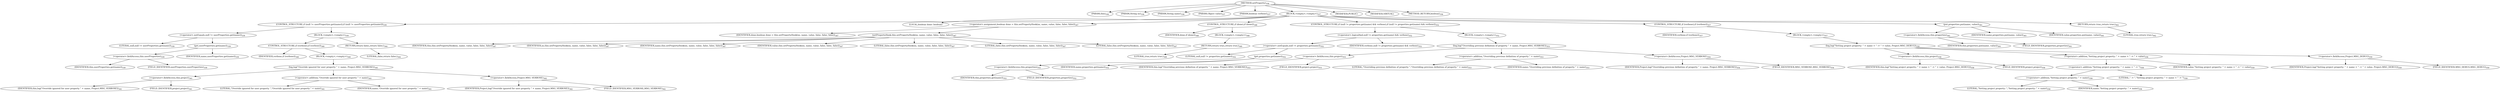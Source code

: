 digraph "setProperty" {  
"406" [label = <(METHOD,setProperty)<SUB>336</SUB>> ]
"25" [label = <(PARAM,this)<SUB>336</SUB>> ]
"407" [label = <(PARAM,String ns)<SUB>336</SUB>> ]
"408" [label = <(PARAM,String name)<SUB>336</SUB>> ]
"409" [label = <(PARAM,Object value)<SUB>337</SUB>> ]
"410" [label = <(PARAM,boolean verbose)<SUB>337</SUB>> ]
"411" [label = <(BLOCK,&lt;empty&gt;,&lt;empty&gt;)<SUB>337</SUB>> ]
"412" [label = <(CONTROL_STRUCTURE,if (null != userProperties.get(name)),if (null != userProperties.get(name)))<SUB>339</SUB>> ]
"413" [label = <(&lt;operator&gt;.notEquals,null != userProperties.get(name))<SUB>339</SUB>> ]
"414" [label = <(LITERAL,null,null != userProperties.get(name))<SUB>339</SUB>> ]
"415" [label = <(get,userProperties.get(name))<SUB>339</SUB>> ]
"416" [label = <(&lt;operator&gt;.fieldAccess,this.userProperties)<SUB>339</SUB>> ]
"417" [label = <(IDENTIFIER,this,userProperties.get(name))<SUB>339</SUB>> ]
"418" [label = <(FIELD_IDENTIFIER,userProperties,userProperties)<SUB>339</SUB>> ]
"419" [label = <(IDENTIFIER,name,userProperties.get(name))<SUB>339</SUB>> ]
"420" [label = <(BLOCK,&lt;empty&gt;,&lt;empty&gt;)<SUB>339</SUB>> ]
"421" [label = <(CONTROL_STRUCTURE,if (verbose),if (verbose))<SUB>340</SUB>> ]
"422" [label = <(IDENTIFIER,verbose,if (verbose))<SUB>340</SUB>> ]
"423" [label = <(BLOCK,&lt;empty&gt;,&lt;empty&gt;)<SUB>340</SUB>> ]
"424" [label = <(log,log(&quot;Override ignored for user property &quot; + name, Project.MSG_VERBOSE))<SUB>341</SUB>> ]
"425" [label = <(&lt;operator&gt;.fieldAccess,this.project)<SUB>341</SUB>> ]
"426" [label = <(IDENTIFIER,this,log(&quot;Override ignored for user property &quot; + name, Project.MSG_VERBOSE))<SUB>341</SUB>> ]
"427" [label = <(FIELD_IDENTIFIER,project,project)<SUB>341</SUB>> ]
"428" [label = <(&lt;operator&gt;.addition,&quot;Override ignored for user property &quot; + name)<SUB>341</SUB>> ]
"429" [label = <(LITERAL,&quot;Override ignored for user property &quot;,&quot;Override ignored for user property &quot; + name)<SUB>341</SUB>> ]
"430" [label = <(IDENTIFIER,name,&quot;Override ignored for user property &quot; + name)<SUB>341</SUB>> ]
"431" [label = <(&lt;operator&gt;.fieldAccess,Project.MSG_VERBOSE)<SUB>342</SUB>> ]
"432" [label = <(IDENTIFIER,Project,log(&quot;Override ignored for user property &quot; + name, Project.MSG_VERBOSE))<SUB>342</SUB>> ]
"433" [label = <(FIELD_IDENTIFIER,MSG_VERBOSE,MSG_VERBOSE)<SUB>342</SUB>> ]
"434" [label = <(RETURN,return false;,return false;)<SUB>344</SUB>> ]
"435" [label = <(LITERAL,false,return false;)<SUB>344</SUB>> ]
"436" [label = <(LOCAL,boolean done: boolean)> ]
"437" [label = <(&lt;operator&gt;.assignment,boolean done = this.setPropertyHook(ns, name, value, false, false, false))<SUB>347</SUB>> ]
"438" [label = <(IDENTIFIER,done,boolean done = this.setPropertyHook(ns, name, value, false, false, false))<SUB>347</SUB>> ]
"439" [label = <(setPropertyHook,this.setPropertyHook(ns, name, value, false, false, false))<SUB>347</SUB>> ]
"24" [label = <(IDENTIFIER,this,this.setPropertyHook(ns, name, value, false, false, false))<SUB>347</SUB>> ]
"440" [label = <(IDENTIFIER,ns,this.setPropertyHook(ns, name, value, false, false, false))<SUB>347</SUB>> ]
"441" [label = <(IDENTIFIER,name,this.setPropertyHook(ns, name, value, false, false, false))<SUB>347</SUB>> ]
"442" [label = <(IDENTIFIER,value,this.setPropertyHook(ns, name, value, false, false, false))<SUB>347</SUB>> ]
"443" [label = <(LITERAL,false,this.setPropertyHook(ns, name, value, false, false, false))<SUB>347</SUB>> ]
"444" [label = <(LITERAL,false,this.setPropertyHook(ns, name, value, false, false, false))<SUB>347</SUB>> ]
"445" [label = <(LITERAL,false,this.setPropertyHook(ns, name, value, false, false, false))<SUB>347</SUB>> ]
"446" [label = <(CONTROL_STRUCTURE,if (done),if (done))<SUB>348</SUB>> ]
"447" [label = <(IDENTIFIER,done,if (done))<SUB>348</SUB>> ]
"448" [label = <(BLOCK,&lt;empty&gt;,&lt;empty&gt;)<SUB>348</SUB>> ]
"449" [label = <(RETURN,return true;,return true;)<SUB>349</SUB>> ]
"450" [label = <(LITERAL,true,return true;)<SUB>349</SUB>> ]
"451" [label = <(CONTROL_STRUCTURE,if (null != properties.get(name) &amp;&amp; verbose),if (null != properties.get(name) &amp;&amp; verbose))<SUB>352</SUB>> ]
"452" [label = <(&lt;operator&gt;.logicalAnd,null != properties.get(name) &amp;&amp; verbose)<SUB>352</SUB>> ]
"453" [label = <(&lt;operator&gt;.notEquals,null != properties.get(name))<SUB>352</SUB>> ]
"454" [label = <(LITERAL,null,null != properties.get(name))<SUB>352</SUB>> ]
"455" [label = <(get,properties.get(name))<SUB>352</SUB>> ]
"456" [label = <(&lt;operator&gt;.fieldAccess,this.properties)<SUB>352</SUB>> ]
"457" [label = <(IDENTIFIER,this,properties.get(name))<SUB>352</SUB>> ]
"458" [label = <(FIELD_IDENTIFIER,properties,properties)<SUB>352</SUB>> ]
"459" [label = <(IDENTIFIER,name,properties.get(name))<SUB>352</SUB>> ]
"460" [label = <(IDENTIFIER,verbose,null != properties.get(name) &amp;&amp; verbose)<SUB>352</SUB>> ]
"461" [label = <(BLOCK,&lt;empty&gt;,&lt;empty&gt;)<SUB>352</SUB>> ]
"462" [label = <(log,log(&quot;Overriding previous definition of property &quot; + name, Project.MSG_VERBOSE))<SUB>353</SUB>> ]
"463" [label = <(&lt;operator&gt;.fieldAccess,this.project)<SUB>353</SUB>> ]
"464" [label = <(IDENTIFIER,this,log(&quot;Overriding previous definition of property &quot; + name, Project.MSG_VERBOSE))<SUB>353</SUB>> ]
"465" [label = <(FIELD_IDENTIFIER,project,project)<SUB>353</SUB>> ]
"466" [label = <(&lt;operator&gt;.addition,&quot;Overriding previous definition of property &quot; + name)<SUB>353</SUB>> ]
"467" [label = <(LITERAL,&quot;Overriding previous definition of property &quot;,&quot;Overriding previous definition of property &quot; + name)<SUB>353</SUB>> ]
"468" [label = <(IDENTIFIER,name,&quot;Overriding previous definition of property &quot; + name)<SUB>353</SUB>> ]
"469" [label = <(&lt;operator&gt;.fieldAccess,Project.MSG_VERBOSE)<SUB>354</SUB>> ]
"470" [label = <(IDENTIFIER,Project,log(&quot;Overriding previous definition of property &quot; + name, Project.MSG_VERBOSE))<SUB>354</SUB>> ]
"471" [label = <(FIELD_IDENTIFIER,MSG_VERBOSE,MSG_VERBOSE)<SUB>354</SUB>> ]
"472" [label = <(CONTROL_STRUCTURE,if (verbose),if (verbose))<SUB>357</SUB>> ]
"473" [label = <(IDENTIFIER,verbose,if (verbose))<SUB>357</SUB>> ]
"474" [label = <(BLOCK,&lt;empty&gt;,&lt;empty&gt;)<SUB>357</SUB>> ]
"475" [label = <(log,log(&quot;Setting project property: &quot; + name + &quot; -&gt; &quot; + value, Project.MSG_DEBUG))<SUB>358</SUB>> ]
"476" [label = <(&lt;operator&gt;.fieldAccess,this.project)<SUB>358</SUB>> ]
"477" [label = <(IDENTIFIER,this,log(&quot;Setting project property: &quot; + name + &quot; -&gt; &quot; + value, Project.MSG_DEBUG))<SUB>358</SUB>> ]
"478" [label = <(FIELD_IDENTIFIER,project,project)<SUB>358</SUB>> ]
"479" [label = <(&lt;operator&gt;.addition,&quot;Setting project property: &quot; + name + &quot; -&gt; &quot; + value)<SUB>358</SUB>> ]
"480" [label = <(&lt;operator&gt;.addition,&quot;Setting project property: &quot; + name + &quot; -&gt; &quot;)<SUB>358</SUB>> ]
"481" [label = <(&lt;operator&gt;.addition,&quot;Setting project property: &quot; + name)<SUB>358</SUB>> ]
"482" [label = <(LITERAL,&quot;Setting project property: &quot;,&quot;Setting project property: &quot; + name)<SUB>358</SUB>> ]
"483" [label = <(IDENTIFIER,name,&quot;Setting project property: &quot; + name)<SUB>358</SUB>> ]
"484" [label = <(LITERAL,&quot; -&gt; &quot;,&quot;Setting project property: &quot; + name + &quot; -&gt; &quot;)<SUB>358</SUB>> ]
"485" [label = <(IDENTIFIER,value,&quot;Setting project property: &quot; + name + &quot; -&gt; &quot; + value)<SUB>359</SUB>> ]
"486" [label = <(&lt;operator&gt;.fieldAccess,Project.MSG_DEBUG)<SUB>359</SUB>> ]
"487" [label = <(IDENTIFIER,Project,log(&quot;Setting project property: &quot; + name + &quot; -&gt; &quot; + value, Project.MSG_DEBUG))<SUB>359</SUB>> ]
"488" [label = <(FIELD_IDENTIFIER,MSG_DEBUG,MSG_DEBUG)<SUB>359</SUB>> ]
"489" [label = <(put,properties.put(name, value))<SUB>361</SUB>> ]
"490" [label = <(&lt;operator&gt;.fieldAccess,this.properties)<SUB>361</SUB>> ]
"491" [label = <(IDENTIFIER,this,properties.put(name, value))<SUB>361</SUB>> ]
"492" [label = <(FIELD_IDENTIFIER,properties,properties)<SUB>361</SUB>> ]
"493" [label = <(IDENTIFIER,name,properties.put(name, value))<SUB>361</SUB>> ]
"494" [label = <(IDENTIFIER,value,properties.put(name, value))<SUB>361</SUB>> ]
"495" [label = <(RETURN,return true;,return true;)<SUB>362</SUB>> ]
"496" [label = <(LITERAL,true,return true;)<SUB>362</SUB>> ]
"497" [label = <(MODIFIER,PUBLIC)> ]
"498" [label = <(MODIFIER,VIRTUAL)> ]
"499" [label = <(METHOD_RETURN,boolean)<SUB>336</SUB>> ]
  "406" -> "25" 
  "406" -> "407" 
  "406" -> "408" 
  "406" -> "409" 
  "406" -> "410" 
  "406" -> "411" 
  "406" -> "497" 
  "406" -> "498" 
  "406" -> "499" 
  "411" -> "412" 
  "411" -> "436" 
  "411" -> "437" 
  "411" -> "446" 
  "411" -> "451" 
  "411" -> "472" 
  "411" -> "489" 
  "411" -> "495" 
  "412" -> "413" 
  "412" -> "420" 
  "413" -> "414" 
  "413" -> "415" 
  "415" -> "416" 
  "415" -> "419" 
  "416" -> "417" 
  "416" -> "418" 
  "420" -> "421" 
  "420" -> "434" 
  "421" -> "422" 
  "421" -> "423" 
  "423" -> "424" 
  "424" -> "425" 
  "424" -> "428" 
  "424" -> "431" 
  "425" -> "426" 
  "425" -> "427" 
  "428" -> "429" 
  "428" -> "430" 
  "431" -> "432" 
  "431" -> "433" 
  "434" -> "435" 
  "437" -> "438" 
  "437" -> "439" 
  "439" -> "24" 
  "439" -> "440" 
  "439" -> "441" 
  "439" -> "442" 
  "439" -> "443" 
  "439" -> "444" 
  "439" -> "445" 
  "446" -> "447" 
  "446" -> "448" 
  "448" -> "449" 
  "449" -> "450" 
  "451" -> "452" 
  "451" -> "461" 
  "452" -> "453" 
  "452" -> "460" 
  "453" -> "454" 
  "453" -> "455" 
  "455" -> "456" 
  "455" -> "459" 
  "456" -> "457" 
  "456" -> "458" 
  "461" -> "462" 
  "462" -> "463" 
  "462" -> "466" 
  "462" -> "469" 
  "463" -> "464" 
  "463" -> "465" 
  "466" -> "467" 
  "466" -> "468" 
  "469" -> "470" 
  "469" -> "471" 
  "472" -> "473" 
  "472" -> "474" 
  "474" -> "475" 
  "475" -> "476" 
  "475" -> "479" 
  "475" -> "486" 
  "476" -> "477" 
  "476" -> "478" 
  "479" -> "480" 
  "479" -> "485" 
  "480" -> "481" 
  "480" -> "484" 
  "481" -> "482" 
  "481" -> "483" 
  "486" -> "487" 
  "486" -> "488" 
  "489" -> "490" 
  "489" -> "493" 
  "489" -> "494" 
  "490" -> "491" 
  "490" -> "492" 
  "495" -> "496" 
}
